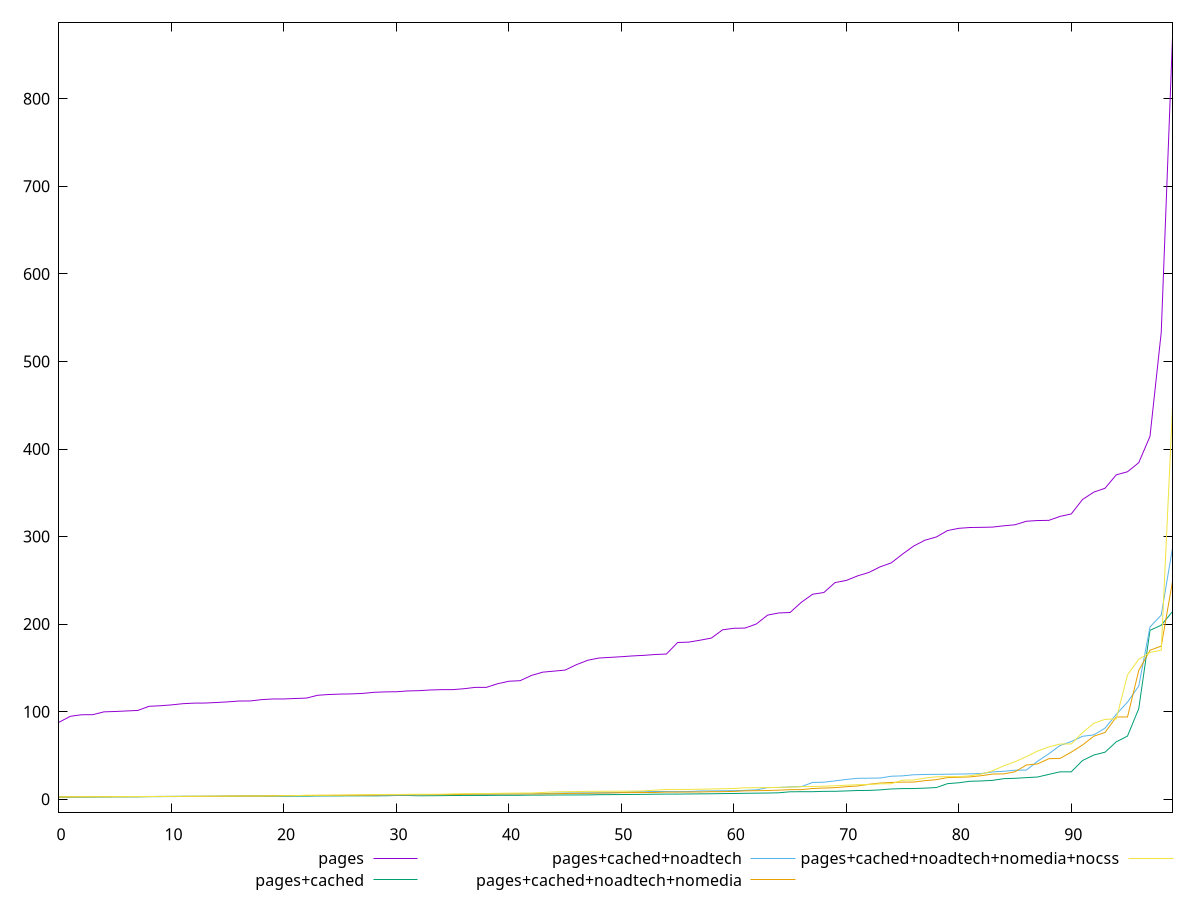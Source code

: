 reset

$pages <<EOF
0 87.87700000000001
1 94.69
2 96.476
3 96.55199999999999
4 99.8
5 100.201
6 100.804
7 101.402
8 106.11999999999999
9 106.756
10 107.723
11 109.107
12 109.742
13 109.83999999999999
14 110.477
15 111.178
16 112.16
17 112.218
18 113.73599999999999
19 114.483
20 114.525
21 115.042
22 115.508
23 118.746
24 119.60700000000001
25 120.082
26 120.301
27 120.858
28 122.083
29 122.58800000000001
30 122.754
31 123.67399999999999
32 123.979
33 124.778
34 125.14
35 125.161
36 126.195
37 127.731
38 127.76299999999999
39 131.93599999999998
40 134.757
41 135.395
42 141.355
43 145.119
44 146.286
45 147.501
46 153.667
47 158.703
48 161.252
49 162.008
50 162.76600000000002
51 163.684
52 164.325
53 165.296
54 165.821
55 178.973
56 179.462
57 181.632
58 184.066
59 193.507
60 195.238
61 195.502
62 200.168
63 210.306
64 212.752
65 213.281
66 224.936
67 234.105
68 236.093
69 247.46
70 249.92
71 255.086
72 259.00699999999995
73 265.37600000000003
74 269.991
75 280.022
76 289.31600000000003
77 295.895
78 299.524
79 306.875
80 309.419
81 310.356
82 310.528
83 310.825
84 312.292
85 313.492
86 317.495
87 318.311
88 318.512
89 323.039
90 325.828
91 342.35200000000003
92 350.743
93 355.177
94 370.524
95 374.02
96 384.406
97 414.51300000000003
98 533.35
99 870.044
EOF

$pagesCached <<EOF
0 2.364
1 2.4480000000000004
2 2.535
3 2.577
4 2.674
5 2.686
6 2.6969999999999996
7 2.728
8 2.963
9 2.974
10 3.061
11 3.0669999999999997
12 3.0740000000000003
13 3.086
14 3.0860000000000003
15 3.286
16 3.3349999999999973
17 3.3899999999999997
18 3.412
19 3.4680000000000004
20 3.4979999999999998
21 3.538
22 3.544
23 3.7380000000000004
24 3.7979999999999996
25 3.8109999999999995
26 3.8569999999999998
27 3.8820000000000006
28 3.885
29 3.9139999999999997
30 3.9250000000000003
31 3.9269999999999996
32 3.9349999999999996
33 4.0009999999999994
34 4.097999999999999
35 4.256
36 4.289
37 4.324
38 4.334
39 4.467
40 4.494000000000001
41 4.502999999999999
42 4.6910000000000025
43 4.711
44 4.811
45 4.845
46 4.885000000000001
47 4.927
48 5.1739999999999995
49 5.272
50 5.355
51 5.436
52 5.554
53 5.742999999999995
54 5.848000000000001
55 5.862
56 6.008
57 6.131999999999998
58 6.235999999999997
59 6.403999999999999
60 6.558
61 6.763000000000005
62 6.9239999999999995
63 7.068000000000001
64 7.354
65 8.485
66 8.588999999999999
67 8.611
68 8.982
69 9.033
70 9.469000000000001
71 9.953000000000003
72 10.022000000000002
73 10.657
74 11.719000000000001
75 12.13
76 12.195
77 12.675999999999998
78 13.350999999999999
79 17.781
80 18.799
81 20.509
82 20.855999999999998
83 21.543999999999997
84 23.484
85 23.878999999999998
86 24.662
87 25.355
88 28.369999999999997
89 31.262000000000004
90 31.311
91 44.205999999999996
92 50.467999999999996
93 53.713
94 65.539
95 72.14099999999999
96 103.44
97 192.90099999999995
98 198.80700000000002
99 214.373
EOF

$pagesCachedNoadtech <<EOF
0 2.697
1 2.776
2 2.825
3 2.8479999999999994
4 2.908
5 2.967
6 2.968
7 3.1350000000000002
8 3.143
9 3.242
10 3.338
11 3.4499999999999997
12 3.481
13 3.486999999999999
14 3.5260000000000007
15 3.535
16 3.6250000000000004
17 3.6849999999999996
18 3.7319999999999998
19 3.811000000000001
20 3.9190000000000005
21 4.05
22 4.058
23 4.099
24 4.117
25 4.226999999999999
26 4.251
27 4.308
28 4.322000000000001
29 4.493
30 4.585000000000001
31 4.807
32 5.094
33 5.33
34 5.542
35 5.5440000000000005
36 5.563000000000001
37 5.626999999999995
38 5.666
39 5.75
40 5.934999999999999
41 6.0249999999999995
42 6.050999999999999
43 6.208
44 6.872999999999999
45 7.111000000000001
46 7.149999999999999
47 7.187999999999999
48 7.276000000000001
49 7.401
50 7.641
51 8.394
52 8.549
53 8.613
54 8.614
55 8.642
56 8.732999999999999
57 9.393
58 9.427999999999999
59 9.678999999999998
60 9.707
61 10.149000000000001
62 10.663
63 13.308000000000002
64 13.383000000000003
65 14.012
66 14.391000000000002
67 19.195999999999998
68 19.417
69 20.953
70 22.56899999999999
71 23.884999999999998
72 24.034999999999997
73 24.188999999999997
74 26.273999999999997
75 26.657000000000004
76 27.948999999999998
77 28.245999999999995
78 28.414
79 28.554
80 28.744000000000003
81 28.985999999999997
82 29.348000000000003
83 31.165999999999997
84 31.896
85 33.164
86 33.249
87 43.319
88 51.900999999999996
89 61.322
90 65.873
91 71.859
92 73.481
93 81.193
94 96.91199999999999
95 110.91499999999999
96 129.25
97 196.782
98 210.35500000000002
99 286.995
EOF

$pagesCachedNoadtechNomedia <<EOF
0 2.5850000000000004
1 2.7239999999999998
2 2.773
3 2.8489999999999998
4 2.8569999999999998
5 2.9440000000000004
6 2.956
7 3.04
8 3.059
9 3.0930000000000004
10 3.1179999999999994
11 3.143
12 3.1719999999999997
13 3.268
14 3.3750000000000004
15 3.536
16 3.6089999999999995
17 3.6420000000000003
18 3.676
19 3.9499999999999997
20 4.122
21 4.189
22 4.327
23 4.386999999999997
24 4.420999999999999
25 4.505
26 4.5360000000000005
27 4.616
28 4.685000000000002
29 4.953
30 4.969000000000001
31 5.047000000000001
32 5.101
33 5.1850000000000005
34 5.199
35 5.257000000000001
36 5.531000000000001
37 5.755
38 5.926000000000002
39 5.954
40 5.982
41 6.031000000000001
42 6.055
43 6.114000000000004
44 6.230999999999999
45 6.4990000000000006
46 6.743
47 6.764
48 6.997
49 7.1819999999999995
50 7.489
51 7.577000000000001
52 7.661999999999999
53 7.723000000000001
54 8.144
55 8.16
56 8.231
57 8.277999999999999
58 8.603000000000002
59 8.625
60 8.927999999999997
61 9.579999999999998
62 9.741999999999997
63 9.958
64 10.325
65 10.911000000000001
66 10.953
67 12.239
68 12.756
69 13.199000000000002
70 14.277
71 15.123000000000001
72 17.055
73 18.477
74 19.122
75 19.541
76 19.603
77 21.183000000000007
78 22.330000000000002
79 24.737
80 25.089000000000006
81 25.529999999999994
82 26.851999999999997
83 28.747
84 28.953000000000003
85 31.366
86 39.019999999999996
87 40.30799999999999
88 46.265
89 46.644999999999996
90 53.791000000000004
91 61.931000000000004
92 71.958
93 76.273
94 93.912
95 93.953
96 146.998
97 170.14
98 174.939
99 248.843
EOF

$pagesCachedNoadtechNomediaNocss <<EOF
0 2.6169999999999995
1 2.762
2 2.838
3 2.849
4 2.8559999999999994
5 2.945
6 3.0219999999999994
7 3.064
8 3.082
9 3.183
10 3.214
11 3.284
12 3.4180000000000006
13 3.448
14 3.4699999999999998
15 3.511
16 3.601
17 3.6630000000000003
18 3.6719999999999997
19 3.7600000000000002
20 4.061
21 4.144
22 4.493
23 4.496
24 4.609999999999999
25 4.754000000000001
26 4.98
27 5.115000000000001
28 5.342
29 5.424
30 5.446
31 5.572
32 5.601
33 5.640000000000001
34 5.694999999999999
35 6.099
36 6.249999999999999
37 6.337000000000001
38 6.445
39 6.739
40 6.909
41 7.039
42 7.081999999999999
43 7.7509999999999994
44 8.365000000000002
45 8.587
46 8.705
47 9.012
48 9.065
49 9.108
50 9.184000000000001
51 9.264
52 9.54
53 10.370000000000001
54 11.132
55 11.161999999999999
56 11.18
57 11.429000000000002
58 11.667
59 11.930999999999997
60 12.216
61 13.103000000000002
62 13.128
63 13.278
64 13.554
65 13.845
66 14.330000000000002
67 14.552
68 14.856
69 15.402000000000001
70 15.999000000000002
71 16.54
72 16.727
73 17.621
74 17.676
75 21.766000000000002
76 21.945999999999998
77 24.184000000000005
78 25.573
79 25.77
80 25.78
81 26.776999999999994
82 28.748000000000005
83 32.496
84 38.16700000000001
85 42.835
86 48.646
87 55.009
88 59.69599999999999
89 63.051
90 63.12200000000001
91 75.997
92 86.709
93 91.227
94 91.739
95 141.986
96 159.888
97 167.631
98 170.257
99 447.687
EOF

set key outside below
set xrange [0:99]
set yrange [-14.9896:887.3976]
set trange [-14.9896:887.3976]
set terminal svg size 640, 580 enhanced background rgb 'white'
set output "report_00015_2021-02-09T16-11-33.973Z/server-response-time/comparison/sorted/all_raw.svg"

plot $pages title "pages" with line, \
     $pagesCached title "pages+cached" with line, \
     $pagesCachedNoadtech title "pages+cached+noadtech" with line, \
     $pagesCachedNoadtechNomedia title "pages+cached+noadtech+nomedia" with line, \
     $pagesCachedNoadtechNomediaNocss title "pages+cached+noadtech+nomedia+nocss" with line

reset
